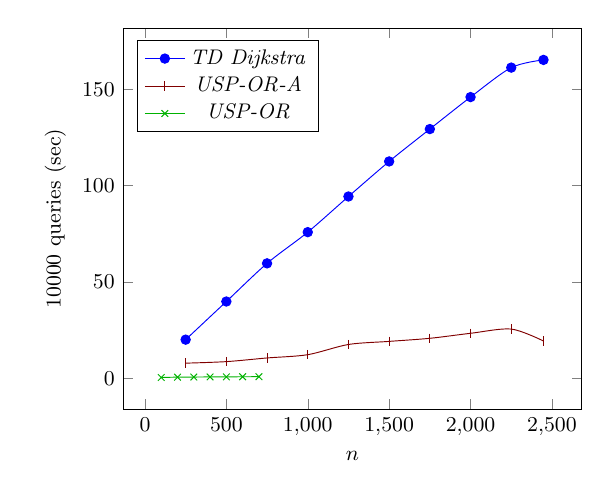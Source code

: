\tikzstyle{textstyle}=[font=\fontsize{9}{9}\selectfont]
\begin{tikzpicture}[textstyle, scale=0.85]
    \begin{axis}[
        xlabel={$n$},
        ylabel={$10000$ queries (sec)},
		legend pos=north west
        ]
        
    \addplot[smooth,mark=*,color=blue, solid] plot coordinates {
		(250,20.0)
		(500,39.8)
		(750,59.6)
		(1000,75.8)
		(1250,94.3)
		(1500,112.5)
		(1750,129.3)
		(2000,145.9)
		(2250,161.2)
		(2448,165.2)
    };
    \addlegendentry{\textit{TD Dijkstra}}
    
    \addplot[smooth,mark=|,color=black!50!red, solid] plot coordinates {
	    (250,7.8)
		(500,8.6)
		(750,10.5)
		(1000,12.2)
		(1250,17.5)
		(1500,19.1)
		(1750,20.7)
		(2000,23.3)
		(2250,25.5)
		(2448,19.3)
    };
    \addlegendentry{\textit{USP-OR-A}}
    
    \addplot[smooth,mark=x,color=green!70!black, solid] plot coordinates {
		(100,0.38)
		(200,0.54)
		(300,0.59)
		(400,0.66)
		(500,0.69)
		(600,0.75)
		(700,0.77)
    };
    \addlegendentry{\textit{USP-OR}}
    
    \end{axis}
\end{tikzpicture}

